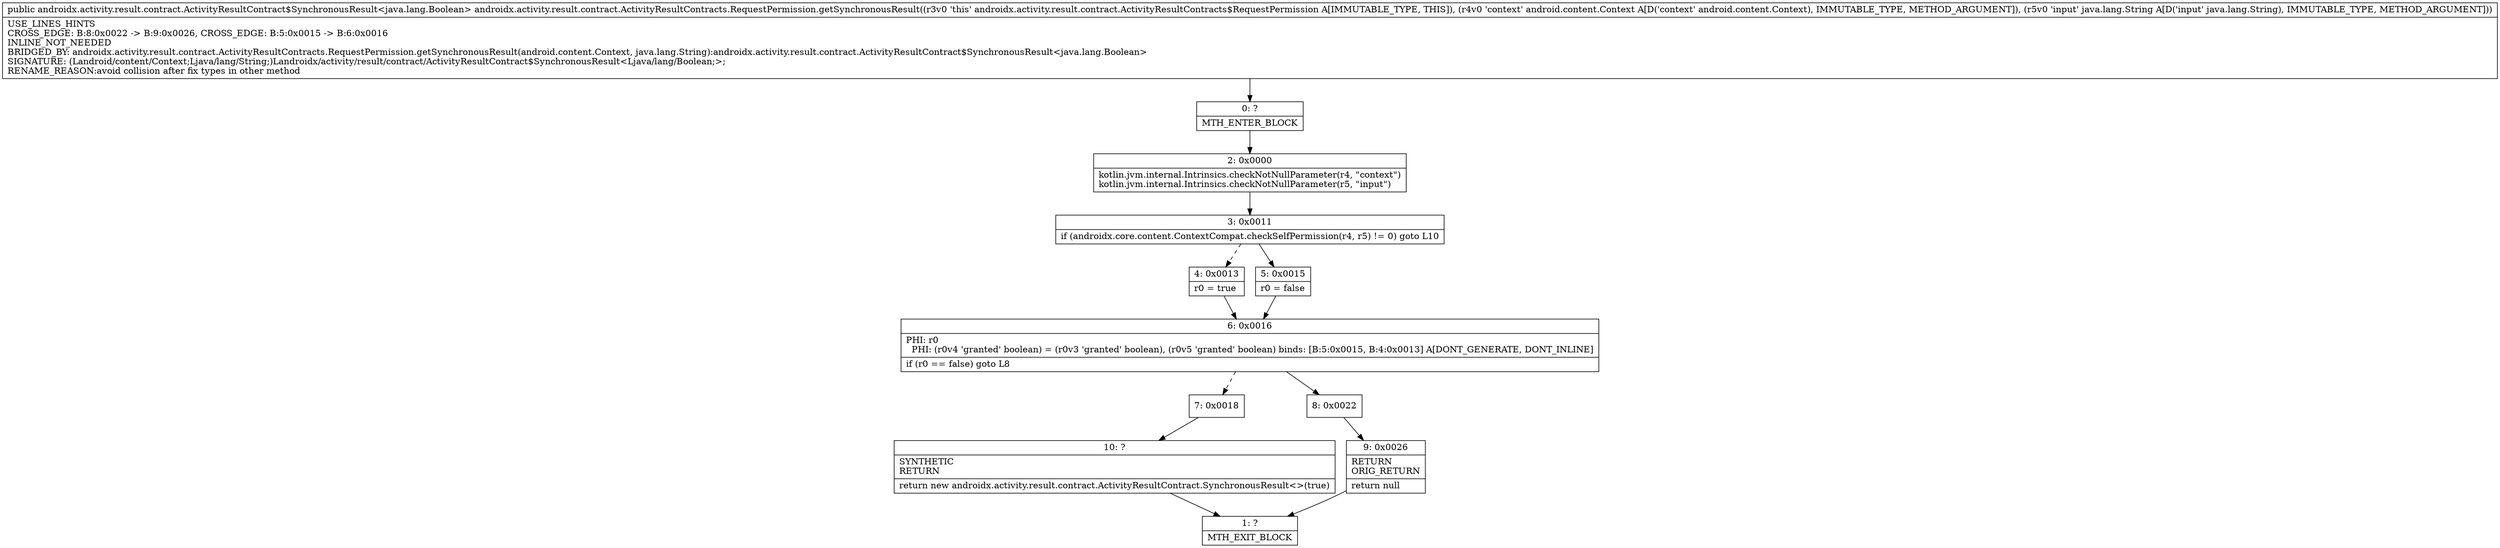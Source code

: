 digraph "CFG forandroidx.activity.result.contract.ActivityResultContracts.RequestPermission.getSynchronousResult(Landroid\/content\/Context;Ljava\/lang\/String;)Landroidx\/activity\/result\/contract\/ActivityResultContract$SynchronousResult;" {
Node_0 [shape=record,label="{0\:\ ?|MTH_ENTER_BLOCK\l}"];
Node_2 [shape=record,label="{2\:\ 0x0000|kotlin.jvm.internal.Intrinsics.checkNotNullParameter(r4, \"context\")\lkotlin.jvm.internal.Intrinsics.checkNotNullParameter(r5, \"input\")\l}"];
Node_3 [shape=record,label="{3\:\ 0x0011|if (androidx.core.content.ContextCompat.checkSelfPermission(r4, r5) != 0) goto L10\l}"];
Node_4 [shape=record,label="{4\:\ 0x0013|r0 = true\l}"];
Node_6 [shape=record,label="{6\:\ 0x0016|PHI: r0 \l  PHI: (r0v4 'granted' boolean) = (r0v3 'granted' boolean), (r0v5 'granted' boolean) binds: [B:5:0x0015, B:4:0x0013] A[DONT_GENERATE, DONT_INLINE]\l|if (r0 == false) goto L8\l}"];
Node_7 [shape=record,label="{7\:\ 0x0018}"];
Node_10 [shape=record,label="{10\:\ ?|SYNTHETIC\lRETURN\l|return new androidx.activity.result.contract.ActivityResultContract.SynchronousResult\<\>(true)\l}"];
Node_1 [shape=record,label="{1\:\ ?|MTH_EXIT_BLOCK\l}"];
Node_8 [shape=record,label="{8\:\ 0x0022}"];
Node_9 [shape=record,label="{9\:\ 0x0026|RETURN\lORIG_RETURN\l|return null\l}"];
Node_5 [shape=record,label="{5\:\ 0x0015|r0 = false\l}"];
MethodNode[shape=record,label="{public androidx.activity.result.contract.ActivityResultContract$SynchronousResult\<java.lang.Boolean\> androidx.activity.result.contract.ActivityResultContracts.RequestPermission.getSynchronousResult((r3v0 'this' androidx.activity.result.contract.ActivityResultContracts$RequestPermission A[IMMUTABLE_TYPE, THIS]), (r4v0 'context' android.content.Context A[D('context' android.content.Context), IMMUTABLE_TYPE, METHOD_ARGUMENT]), (r5v0 'input' java.lang.String A[D('input' java.lang.String), IMMUTABLE_TYPE, METHOD_ARGUMENT]))  | USE_LINES_HINTS\lCROSS_EDGE: B:8:0x0022 \-\> B:9:0x0026, CROSS_EDGE: B:5:0x0015 \-\> B:6:0x0016\lINLINE_NOT_NEEDED\lBRIDGED_BY: androidx.activity.result.contract.ActivityResultContracts.RequestPermission.getSynchronousResult(android.content.Context, java.lang.String):androidx.activity.result.contract.ActivityResultContract$SynchronousResult\<java.lang.Boolean\>\lSIGNATURE: (Landroid\/content\/Context;Ljava\/lang\/String;)Landroidx\/activity\/result\/contract\/ActivityResultContract$SynchronousResult\<Ljava\/lang\/Boolean;\>;\lRENAME_REASON:avoid collision after fix types in other method\l}"];
MethodNode -> Node_0;Node_0 -> Node_2;
Node_2 -> Node_3;
Node_3 -> Node_4[style=dashed];
Node_3 -> Node_5;
Node_4 -> Node_6;
Node_6 -> Node_7[style=dashed];
Node_6 -> Node_8;
Node_7 -> Node_10;
Node_10 -> Node_1;
Node_8 -> Node_9;
Node_9 -> Node_1;
Node_5 -> Node_6;
}

